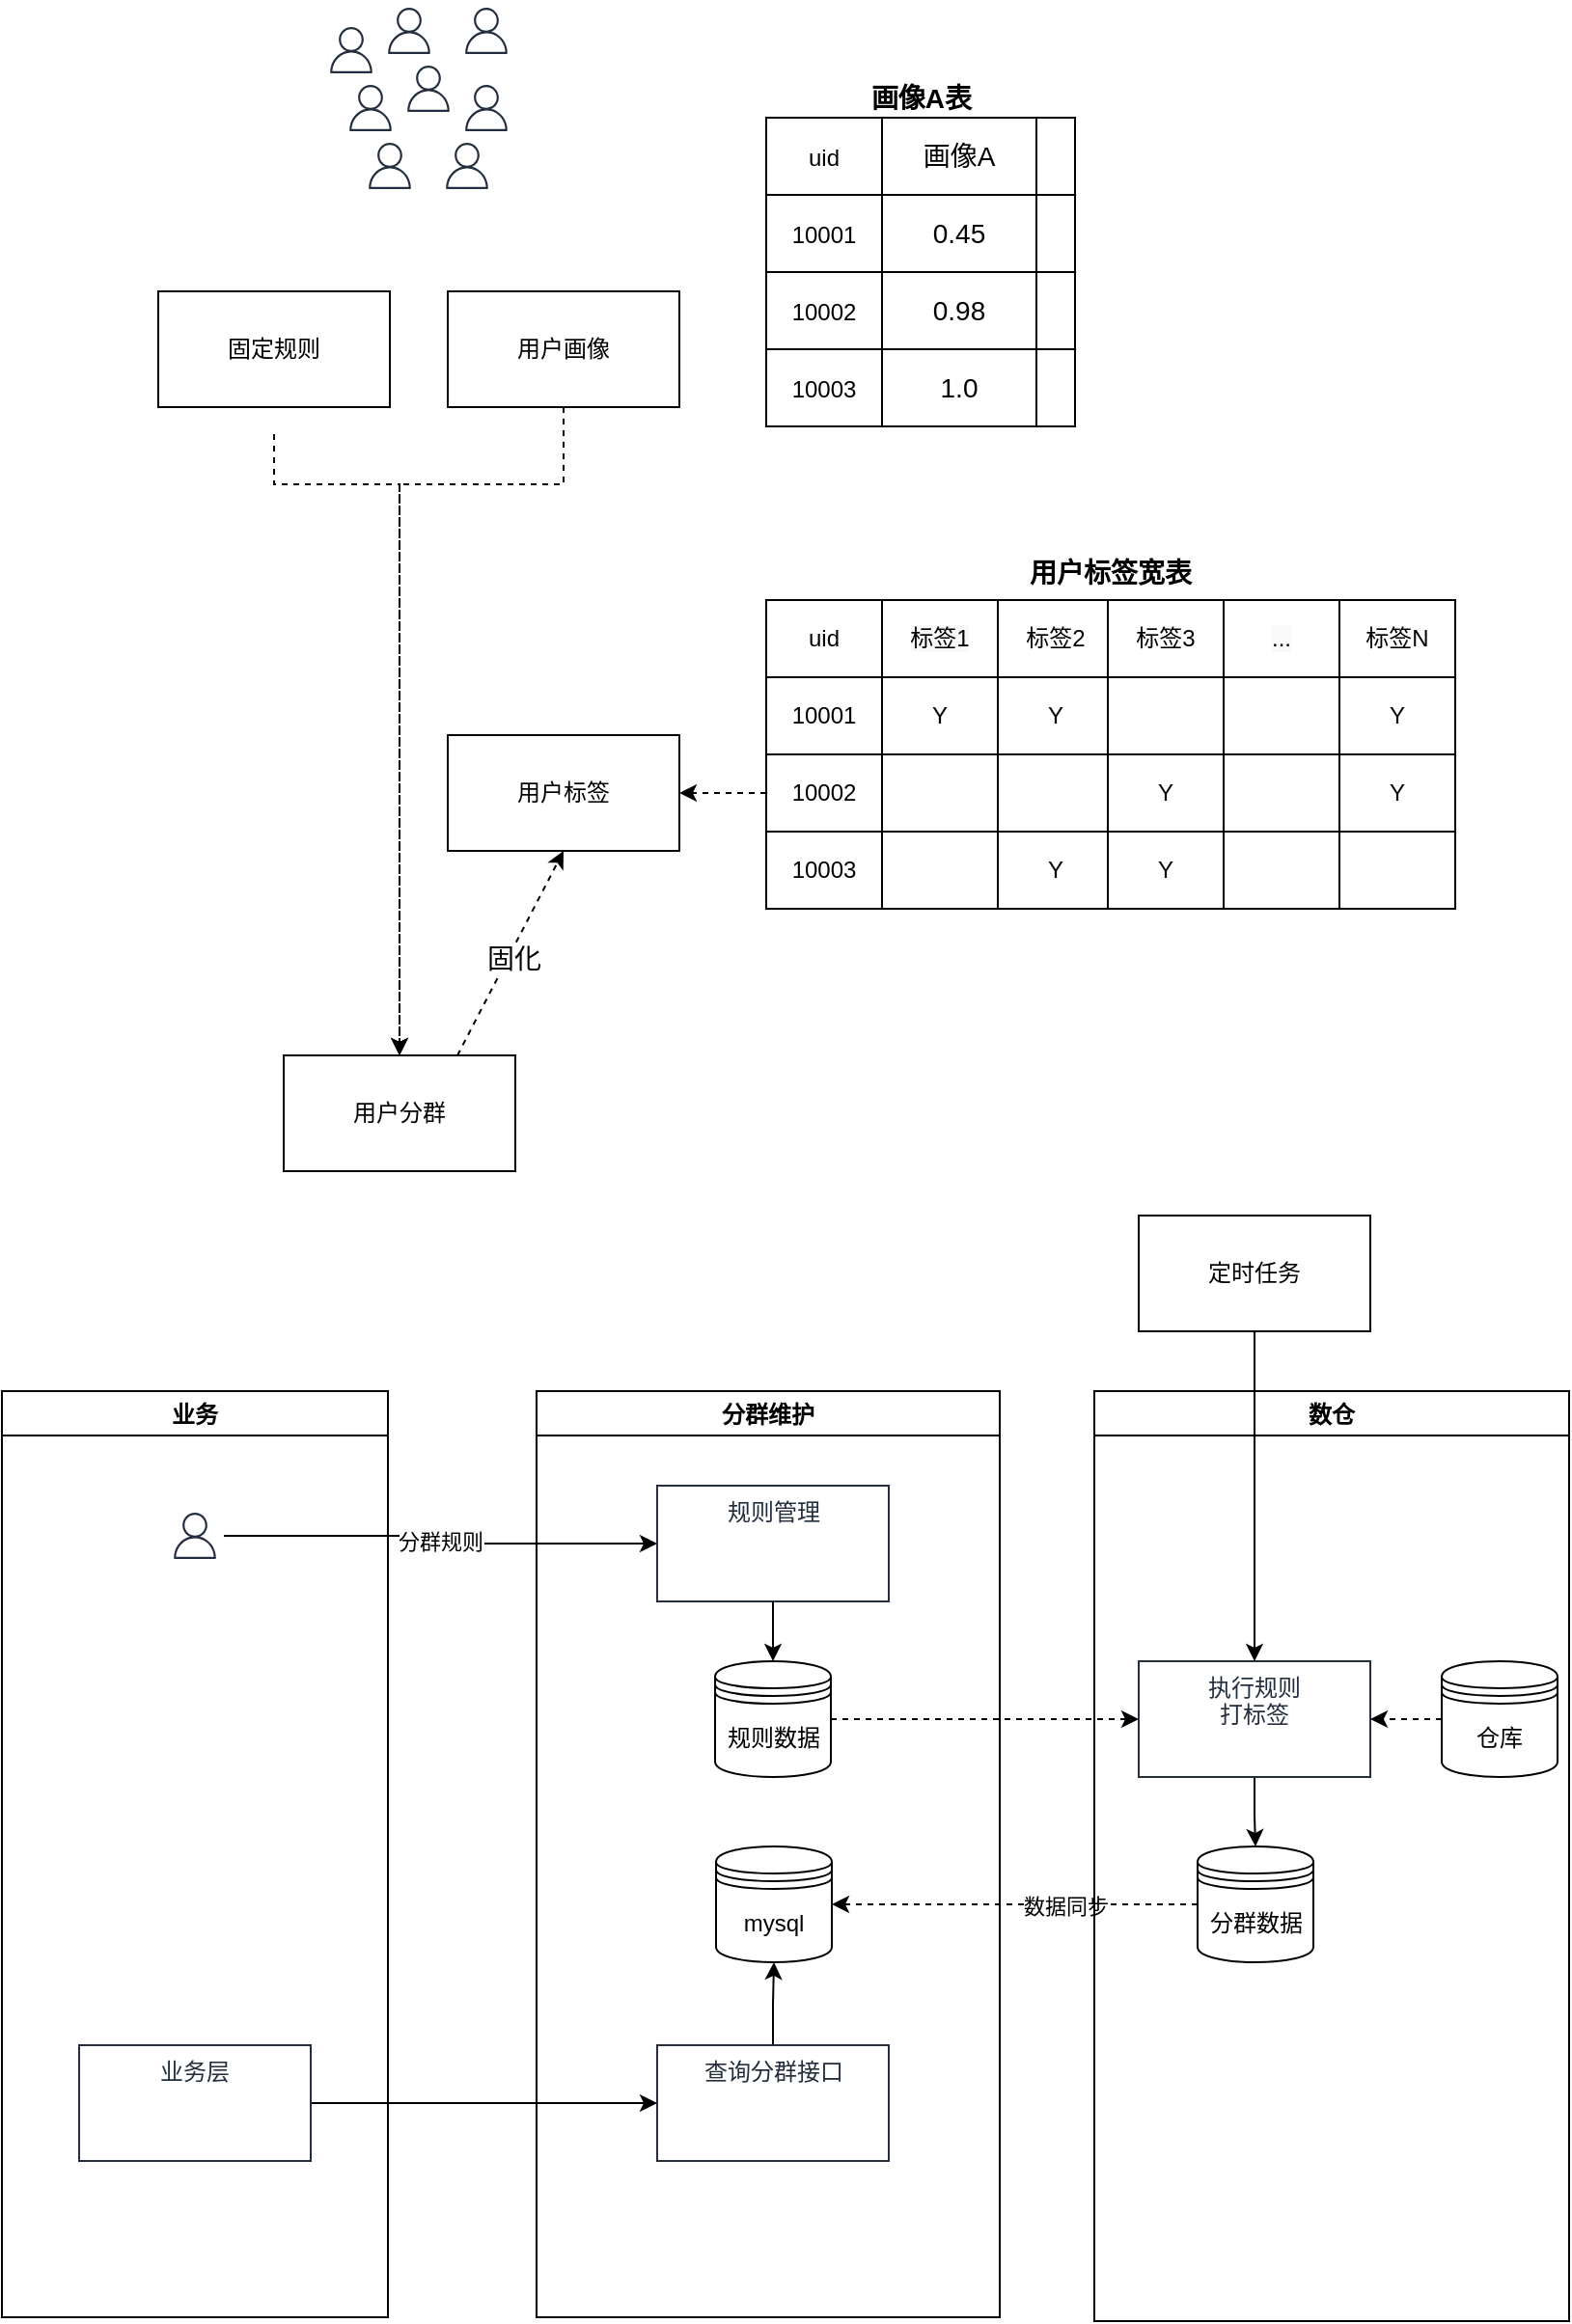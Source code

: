 <mxfile version="16.2.6" type="github">
  <diagram id="mDk3vGWMZ9cnpcIgbxEh" name="Page-1">
    <mxGraphModel dx="1186" dy="531" grid="0" gridSize="10" guides="1" tooltips="1" connect="1" arrows="1" fold="1" page="1" pageScale="1" pageWidth="827" pageHeight="1169" math="0" shadow="0">
      <root>
        <mxCell id="0" />
        <mxCell id="1" parent="0" />
        <mxCell id="isWSbf4JrnmpTFnG_lly-7" value="" style="group" parent="1" vertex="1" connectable="0">
          <mxGeometry x="170" y="130" width="100" height="100" as="geometry" />
        </mxCell>
        <mxCell id="isWSbf4JrnmpTFnG_lly-8" value="" style="sketch=0;outlineConnect=0;fontColor=#232F3E;gradientColor=none;strokeColor=#232F3E;fillColor=#ffffff;dashed=0;verticalLabelPosition=bottom;verticalAlign=top;align=center;html=1;fontSize=12;fontStyle=0;aspect=fixed;shape=mxgraph.aws4.resourceIcon;resIcon=mxgraph.aws4.user;strokeWidth=1;" parent="isWSbf4JrnmpTFnG_lly-7" vertex="1">
          <mxGeometry x="30" width="30" height="30" as="geometry" />
        </mxCell>
        <mxCell id="isWSbf4JrnmpTFnG_lly-9" value="" style="sketch=0;outlineConnect=0;fontColor=#232F3E;gradientColor=none;strokeColor=#232F3E;fillColor=#ffffff;dashed=0;verticalLabelPosition=bottom;verticalAlign=top;align=center;html=1;fontSize=12;fontStyle=0;aspect=fixed;shape=mxgraph.aws4.resourceIcon;resIcon=mxgraph.aws4.user;strokeWidth=1;" parent="isWSbf4JrnmpTFnG_lly-7" vertex="1">
          <mxGeometry y="10" width="30" height="30" as="geometry" />
        </mxCell>
        <mxCell id="isWSbf4JrnmpTFnG_lly-10" value="" style="sketch=0;outlineConnect=0;fontColor=#232F3E;gradientColor=none;strokeColor=#232F3E;fillColor=#ffffff;dashed=0;verticalLabelPosition=bottom;verticalAlign=top;align=center;html=1;fontSize=12;fontStyle=0;aspect=fixed;shape=mxgraph.aws4.resourceIcon;resIcon=mxgraph.aws4.user;strokeWidth=1;" parent="isWSbf4JrnmpTFnG_lly-7" vertex="1">
          <mxGeometry x="40" y="30" width="30" height="30" as="geometry" />
        </mxCell>
        <mxCell id="isWSbf4JrnmpTFnG_lly-11" value="" style="sketch=0;outlineConnect=0;fontColor=#232F3E;gradientColor=none;strokeColor=#232F3E;fillColor=#ffffff;dashed=0;verticalLabelPosition=bottom;verticalAlign=top;align=center;html=1;fontSize=12;fontStyle=0;aspect=fixed;shape=mxgraph.aws4.resourceIcon;resIcon=mxgraph.aws4.user;strokeWidth=1;" parent="isWSbf4JrnmpTFnG_lly-7" vertex="1">
          <mxGeometry x="10" y="40" width="30" height="30" as="geometry" />
        </mxCell>
        <mxCell id="isWSbf4JrnmpTFnG_lly-12" value="" style="sketch=0;outlineConnect=0;fontColor=#232F3E;gradientColor=none;strokeColor=#232F3E;fillColor=#ffffff;dashed=0;verticalLabelPosition=bottom;verticalAlign=top;align=center;html=1;fontSize=12;fontStyle=0;aspect=fixed;shape=mxgraph.aws4.resourceIcon;resIcon=mxgraph.aws4.user;strokeWidth=1;" parent="isWSbf4JrnmpTFnG_lly-7" vertex="1">
          <mxGeometry x="70" width="30" height="30" as="geometry" />
        </mxCell>
        <mxCell id="isWSbf4JrnmpTFnG_lly-13" value="" style="sketch=0;outlineConnect=0;fontColor=#232F3E;gradientColor=none;strokeColor=#232F3E;fillColor=#ffffff;dashed=0;verticalLabelPosition=bottom;verticalAlign=top;align=center;html=1;fontSize=12;fontStyle=0;aspect=fixed;shape=mxgraph.aws4.resourceIcon;resIcon=mxgraph.aws4.user;strokeWidth=1;" parent="isWSbf4JrnmpTFnG_lly-7" vertex="1">
          <mxGeometry x="70" y="40" width="30" height="30" as="geometry" />
        </mxCell>
        <mxCell id="isWSbf4JrnmpTFnG_lly-14" value="" style="sketch=0;outlineConnect=0;fontColor=#232F3E;gradientColor=none;strokeColor=#232F3E;fillColor=#ffffff;dashed=0;verticalLabelPosition=bottom;verticalAlign=top;align=center;html=1;fontSize=12;fontStyle=0;aspect=fixed;shape=mxgraph.aws4.resourceIcon;resIcon=mxgraph.aws4.user;strokeWidth=1;" parent="isWSbf4JrnmpTFnG_lly-7" vertex="1">
          <mxGeometry x="20" y="70" width="30" height="30" as="geometry" />
        </mxCell>
        <mxCell id="isWSbf4JrnmpTFnG_lly-15" value="" style="sketch=0;outlineConnect=0;fontColor=#232F3E;gradientColor=none;strokeColor=#232F3E;fillColor=#ffffff;dashed=0;verticalLabelPosition=bottom;verticalAlign=top;align=center;html=1;fontSize=12;fontStyle=0;aspect=fixed;shape=mxgraph.aws4.resourceIcon;resIcon=mxgraph.aws4.user;strokeWidth=1;" parent="isWSbf4JrnmpTFnG_lly-7" vertex="1">
          <mxGeometry x="60" y="70" width="30" height="30" as="geometry" />
        </mxCell>
        <mxCell id="isWSbf4JrnmpTFnG_lly-353" style="edgeStyle=orthogonalEdgeStyle;rounded=0;orthogonalLoop=1;jettySize=auto;html=1;entryX=0.5;entryY=0;entryDx=0;entryDy=0;dashed=1;fontSize=14;" parent="1" source="isWSbf4JrnmpTFnG_lly-16" target="isWSbf4JrnmpTFnG_lly-22" edge="1">
          <mxGeometry relative="1" as="geometry">
            <Array as="points">
              <mxPoint x="295" y="380" />
              <mxPoint x="210" y="380" />
            </Array>
          </mxGeometry>
        </mxCell>
        <mxCell id="isWSbf4JrnmpTFnG_lly-16" value="用户画像" style="rounded=0;whiteSpace=wrap;html=1;" parent="1" vertex="1">
          <mxGeometry x="235" y="280" width="120" height="60" as="geometry" />
        </mxCell>
        <mxCell id="isWSbf4JrnmpTFnG_lly-316" style="edgeStyle=orthogonalEdgeStyle;rounded=0;orthogonalLoop=1;jettySize=auto;html=1;entryX=0.5;entryY=0;entryDx=0;entryDy=0;dashed=1;fontSize=14;" parent="1" target="isWSbf4JrnmpTFnG_lly-22" edge="1">
          <mxGeometry relative="1" as="geometry">
            <mxPoint x="145" y="354" as="sourcePoint" />
            <Array as="points">
              <mxPoint x="145" y="380" />
              <mxPoint x="210" y="380" />
            </Array>
          </mxGeometry>
        </mxCell>
        <mxCell id="isWSbf4JrnmpTFnG_lly-17" value="固定规则" style="rounded=0;whiteSpace=wrap;html=1;" parent="1" vertex="1">
          <mxGeometry x="85" y="280" width="120" height="60" as="geometry" />
        </mxCell>
        <mxCell id="isWSbf4JrnmpTFnG_lly-18" value="用户标签" style="rounded=0;whiteSpace=wrap;html=1;" parent="1" vertex="1">
          <mxGeometry x="235" y="510" width="120" height="60" as="geometry" />
        </mxCell>
        <mxCell id="isWSbf4JrnmpTFnG_lly-354" style="rounded=0;orthogonalLoop=1;jettySize=auto;html=1;exitX=0.75;exitY=0;exitDx=0;exitDy=0;entryX=0.5;entryY=1;entryDx=0;entryDy=0;dashed=1;fontSize=14;" parent="1" source="isWSbf4JrnmpTFnG_lly-22" target="isWSbf4JrnmpTFnG_lly-18" edge="1">
          <mxGeometry relative="1" as="geometry" />
        </mxCell>
        <mxCell id="isWSbf4JrnmpTFnG_lly-355" value="固化" style="edgeLabel;html=1;align=center;verticalAlign=middle;resizable=0;points=[];fontSize=14;" parent="isWSbf4JrnmpTFnG_lly-354" vertex="1" connectable="0">
          <mxGeometry x="-0.041" y="-2" relative="1" as="geometry">
            <mxPoint as="offset" />
          </mxGeometry>
        </mxCell>
        <mxCell id="isWSbf4JrnmpTFnG_lly-22" value="用户分群" style="rounded=0;whiteSpace=wrap;html=1;" parent="1" vertex="1">
          <mxGeometry x="150" y="676" width="120" height="60" as="geometry" />
        </mxCell>
        <mxCell id="isWSbf4JrnmpTFnG_lly-276" value="" style="shape=table;html=1;whiteSpace=wrap;startSize=0;container=1;collapsible=0;childLayout=tableLayout;" parent="1" vertex="1">
          <mxGeometry x="400" y="440" width="180" height="160" as="geometry" />
        </mxCell>
        <mxCell id="isWSbf4JrnmpTFnG_lly-277" value="" style="shape=tableRow;horizontal=0;startSize=0;swimlaneHead=0;swimlaneBody=0;top=0;left=0;bottom=0;right=0;collapsible=0;dropTarget=0;fillColor=none;points=[[0,0.5],[1,0.5]];portConstraint=eastwest;" parent="isWSbf4JrnmpTFnG_lly-276" vertex="1">
          <mxGeometry width="180" height="40" as="geometry" />
        </mxCell>
        <mxCell id="isWSbf4JrnmpTFnG_lly-278" value="&lt;span&gt;uid&lt;/span&gt;" style="shape=partialRectangle;html=1;whiteSpace=wrap;connectable=0;fillColor=none;top=0;left=0;bottom=0;right=0;overflow=hidden;" parent="isWSbf4JrnmpTFnG_lly-277" vertex="1">
          <mxGeometry width="60" height="40" as="geometry">
            <mxRectangle width="60" height="40" as="alternateBounds" />
          </mxGeometry>
        </mxCell>
        <mxCell id="isWSbf4JrnmpTFnG_lly-279" value="&lt;span style=&quot;color: rgb(0 , 0 , 0) ; font-family: &amp;#34;helvetica&amp;#34; ; font-size: 12px ; font-style: normal ; font-weight: 400 ; letter-spacing: normal ; text-align: center ; text-indent: 0px ; text-transform: none ; word-spacing: 0px ; background-color: rgb(248 , 249 , 250) ; display: inline ; float: none&quot;&gt;标签1&lt;/span&gt;" style="shape=partialRectangle;html=1;whiteSpace=wrap;connectable=0;fillColor=none;top=0;left=0;bottom=0;right=0;overflow=hidden;" parent="isWSbf4JrnmpTFnG_lly-277" vertex="1">
          <mxGeometry x="60" width="60" height="40" as="geometry">
            <mxRectangle width="60" height="40" as="alternateBounds" />
          </mxGeometry>
        </mxCell>
        <mxCell id="isWSbf4JrnmpTFnG_lly-280" value="&lt;span&gt;标签2&lt;/span&gt;" style="shape=partialRectangle;html=1;whiteSpace=wrap;connectable=0;fillColor=none;top=0;left=0;bottom=0;right=0;overflow=hidden;" parent="isWSbf4JrnmpTFnG_lly-277" vertex="1">
          <mxGeometry x="120" width="60" height="40" as="geometry">
            <mxRectangle width="60" height="40" as="alternateBounds" />
          </mxGeometry>
        </mxCell>
        <mxCell id="isWSbf4JrnmpTFnG_lly-281" value="" style="shape=tableRow;horizontal=0;startSize=0;swimlaneHead=0;swimlaneBody=0;top=0;left=0;bottom=0;right=0;collapsible=0;dropTarget=0;fillColor=none;points=[[0,0.5],[1,0.5]];portConstraint=eastwest;" parent="isWSbf4JrnmpTFnG_lly-276" vertex="1">
          <mxGeometry y="40" width="180" height="40" as="geometry" />
        </mxCell>
        <mxCell id="isWSbf4JrnmpTFnG_lly-282" value="&lt;span&gt;10001&lt;/span&gt;" style="shape=partialRectangle;html=1;whiteSpace=wrap;connectable=0;fillColor=none;top=0;left=0;bottom=0;right=0;overflow=hidden;" parent="isWSbf4JrnmpTFnG_lly-281" vertex="1">
          <mxGeometry width="60" height="40" as="geometry">
            <mxRectangle width="60" height="40" as="alternateBounds" />
          </mxGeometry>
        </mxCell>
        <mxCell id="isWSbf4JrnmpTFnG_lly-283" value="Y" style="shape=partialRectangle;html=1;whiteSpace=wrap;connectable=0;fillColor=none;top=0;left=0;bottom=0;right=0;overflow=hidden;" parent="isWSbf4JrnmpTFnG_lly-281" vertex="1">
          <mxGeometry x="60" width="60" height="40" as="geometry">
            <mxRectangle width="60" height="40" as="alternateBounds" />
          </mxGeometry>
        </mxCell>
        <mxCell id="isWSbf4JrnmpTFnG_lly-284" value="Y" style="shape=partialRectangle;html=1;whiteSpace=wrap;connectable=0;fillColor=none;top=0;left=0;bottom=0;right=0;overflow=hidden;" parent="isWSbf4JrnmpTFnG_lly-281" vertex="1">
          <mxGeometry x="120" width="60" height="40" as="geometry">
            <mxRectangle width="60" height="40" as="alternateBounds" />
          </mxGeometry>
        </mxCell>
        <mxCell id="isWSbf4JrnmpTFnG_lly-306" value="" style="shape=tableRow;horizontal=0;startSize=0;swimlaneHead=0;swimlaneBody=0;top=0;left=0;bottom=0;right=0;collapsible=0;dropTarget=0;fillColor=none;points=[[0,0.5],[1,0.5]];portConstraint=eastwest;" parent="isWSbf4JrnmpTFnG_lly-276" vertex="1">
          <mxGeometry y="80" width="180" height="40" as="geometry" />
        </mxCell>
        <mxCell id="isWSbf4JrnmpTFnG_lly-307" value="&lt;span&gt;10002&lt;/span&gt;" style="shape=partialRectangle;html=1;whiteSpace=wrap;connectable=0;fillColor=none;top=0;left=0;bottom=0;right=0;overflow=hidden;" parent="isWSbf4JrnmpTFnG_lly-306" vertex="1">
          <mxGeometry width="60" height="40" as="geometry">
            <mxRectangle width="60" height="40" as="alternateBounds" />
          </mxGeometry>
        </mxCell>
        <mxCell id="isWSbf4JrnmpTFnG_lly-308" value="" style="shape=partialRectangle;html=1;whiteSpace=wrap;connectable=0;fillColor=none;top=0;left=0;bottom=0;right=0;overflow=hidden;" parent="isWSbf4JrnmpTFnG_lly-306" vertex="1">
          <mxGeometry x="60" width="60" height="40" as="geometry">
            <mxRectangle width="60" height="40" as="alternateBounds" />
          </mxGeometry>
        </mxCell>
        <mxCell id="isWSbf4JrnmpTFnG_lly-309" value="" style="shape=partialRectangle;html=1;whiteSpace=wrap;connectable=0;fillColor=none;top=0;left=0;bottom=0;right=0;overflow=hidden;pointerEvents=1;" parent="isWSbf4JrnmpTFnG_lly-306" vertex="1">
          <mxGeometry x="120" width="60" height="40" as="geometry">
            <mxRectangle width="60" height="40" as="alternateBounds" />
          </mxGeometry>
        </mxCell>
        <mxCell id="isWSbf4JrnmpTFnG_lly-285" value="" style="shape=tableRow;horizontal=0;startSize=0;swimlaneHead=0;swimlaneBody=0;top=0;left=0;bottom=0;right=0;collapsible=0;dropTarget=0;fillColor=none;points=[[0,0.5],[1,0.5]];portConstraint=eastwest;" parent="isWSbf4JrnmpTFnG_lly-276" vertex="1">
          <mxGeometry y="120" width="180" height="40" as="geometry" />
        </mxCell>
        <mxCell id="isWSbf4JrnmpTFnG_lly-286" value="&lt;span&gt;10003&lt;/span&gt;" style="shape=partialRectangle;html=1;whiteSpace=wrap;connectable=0;fillColor=none;top=0;left=0;bottom=0;right=0;overflow=hidden;" parent="isWSbf4JrnmpTFnG_lly-285" vertex="1">
          <mxGeometry width="60" height="40" as="geometry">
            <mxRectangle width="60" height="40" as="alternateBounds" />
          </mxGeometry>
        </mxCell>
        <mxCell id="isWSbf4JrnmpTFnG_lly-287" value="" style="shape=partialRectangle;html=1;whiteSpace=wrap;connectable=0;fillColor=none;top=0;left=0;bottom=0;right=0;overflow=hidden;" parent="isWSbf4JrnmpTFnG_lly-285" vertex="1">
          <mxGeometry x="60" width="60" height="40" as="geometry">
            <mxRectangle width="60" height="40" as="alternateBounds" />
          </mxGeometry>
        </mxCell>
        <mxCell id="isWSbf4JrnmpTFnG_lly-288" value="Y" style="shape=partialRectangle;html=1;whiteSpace=wrap;connectable=0;fillColor=none;top=0;left=0;bottom=0;right=0;overflow=hidden;pointerEvents=1;" parent="isWSbf4JrnmpTFnG_lly-285" vertex="1">
          <mxGeometry x="120" width="60" height="40" as="geometry">
            <mxRectangle width="60" height="40" as="alternateBounds" />
          </mxGeometry>
        </mxCell>
        <mxCell id="isWSbf4JrnmpTFnG_lly-289" value="" style="shape=table;html=1;whiteSpace=wrap;startSize=0;container=1;collapsible=0;childLayout=tableLayout;" parent="1" vertex="1">
          <mxGeometry x="577" y="440" width="180" height="160" as="geometry" />
        </mxCell>
        <mxCell id="isWSbf4JrnmpTFnG_lly-290" value="" style="shape=tableRow;horizontal=0;startSize=0;swimlaneHead=0;swimlaneBody=0;top=0;left=0;bottom=0;right=0;collapsible=0;dropTarget=0;fillColor=none;points=[[0,0.5],[1,0.5]];portConstraint=eastwest;" parent="isWSbf4JrnmpTFnG_lly-289" vertex="1">
          <mxGeometry width="180" height="40" as="geometry" />
        </mxCell>
        <mxCell id="isWSbf4JrnmpTFnG_lly-291" value="标签3" style="shape=partialRectangle;html=1;whiteSpace=wrap;connectable=0;fillColor=none;top=0;left=0;bottom=0;right=0;overflow=hidden;" parent="isWSbf4JrnmpTFnG_lly-290" vertex="1">
          <mxGeometry width="60" height="40" as="geometry">
            <mxRectangle width="60" height="40" as="alternateBounds" />
          </mxGeometry>
        </mxCell>
        <mxCell id="isWSbf4JrnmpTFnG_lly-292" value="&lt;span style=&quot;color: rgb(0 , 0 , 0) ; font-family: &amp;#34;helvetica&amp;#34; ; font-size: 12px ; font-style: normal ; font-weight: 400 ; letter-spacing: normal ; text-align: center ; text-indent: 0px ; text-transform: none ; word-spacing: 0px ; background-color: rgb(248 , 249 , 250) ; display: inline ; float: none&quot;&gt;...&lt;/span&gt;" style="shape=partialRectangle;html=1;whiteSpace=wrap;connectable=0;fillColor=none;top=0;left=0;bottom=0;right=0;overflow=hidden;" parent="isWSbf4JrnmpTFnG_lly-290" vertex="1">
          <mxGeometry x="60" width="60" height="40" as="geometry">
            <mxRectangle width="60" height="40" as="alternateBounds" />
          </mxGeometry>
        </mxCell>
        <mxCell id="isWSbf4JrnmpTFnG_lly-293" value="&lt;span&gt;标签N&lt;/span&gt;" style="shape=partialRectangle;html=1;whiteSpace=wrap;connectable=0;fillColor=none;top=0;left=0;bottom=0;right=0;overflow=hidden;" parent="isWSbf4JrnmpTFnG_lly-290" vertex="1">
          <mxGeometry x="120" width="60" height="40" as="geometry">
            <mxRectangle width="60" height="40" as="alternateBounds" />
          </mxGeometry>
        </mxCell>
        <mxCell id="isWSbf4JrnmpTFnG_lly-294" value="" style="shape=tableRow;horizontal=0;startSize=0;swimlaneHead=0;swimlaneBody=0;top=0;left=0;bottom=0;right=0;collapsible=0;dropTarget=0;fillColor=none;points=[[0,0.5],[1,0.5]];portConstraint=eastwest;" parent="isWSbf4JrnmpTFnG_lly-289" vertex="1">
          <mxGeometry y="40" width="180" height="40" as="geometry" />
        </mxCell>
        <mxCell id="isWSbf4JrnmpTFnG_lly-295" value="" style="shape=partialRectangle;html=1;whiteSpace=wrap;connectable=0;fillColor=none;top=0;left=0;bottom=0;right=0;overflow=hidden;" parent="isWSbf4JrnmpTFnG_lly-294" vertex="1">
          <mxGeometry width="60" height="40" as="geometry">
            <mxRectangle width="60" height="40" as="alternateBounds" />
          </mxGeometry>
        </mxCell>
        <mxCell id="isWSbf4JrnmpTFnG_lly-296" value="" style="shape=partialRectangle;html=1;whiteSpace=wrap;connectable=0;fillColor=none;top=0;left=0;bottom=0;right=0;overflow=hidden;" parent="isWSbf4JrnmpTFnG_lly-294" vertex="1">
          <mxGeometry x="60" width="60" height="40" as="geometry">
            <mxRectangle width="60" height="40" as="alternateBounds" />
          </mxGeometry>
        </mxCell>
        <mxCell id="isWSbf4JrnmpTFnG_lly-297" value="Y" style="shape=partialRectangle;html=1;whiteSpace=wrap;connectable=0;fillColor=none;top=0;left=0;bottom=0;right=0;overflow=hidden;" parent="isWSbf4JrnmpTFnG_lly-294" vertex="1">
          <mxGeometry x="120" width="60" height="40" as="geometry">
            <mxRectangle width="60" height="40" as="alternateBounds" />
          </mxGeometry>
        </mxCell>
        <mxCell id="isWSbf4JrnmpTFnG_lly-302" value="" style="shape=tableRow;horizontal=0;startSize=0;swimlaneHead=0;swimlaneBody=0;top=0;left=0;bottom=0;right=0;collapsible=0;dropTarget=0;fillColor=none;points=[[0,0.5],[1,0.5]];portConstraint=eastwest;" parent="isWSbf4JrnmpTFnG_lly-289" vertex="1">
          <mxGeometry y="80" width="180" height="40" as="geometry" />
        </mxCell>
        <mxCell id="isWSbf4JrnmpTFnG_lly-303" value="Y" style="shape=partialRectangle;html=1;whiteSpace=wrap;connectable=0;fillColor=none;top=0;left=0;bottom=0;right=0;overflow=hidden;" parent="isWSbf4JrnmpTFnG_lly-302" vertex="1">
          <mxGeometry width="60" height="40" as="geometry">
            <mxRectangle width="60" height="40" as="alternateBounds" />
          </mxGeometry>
        </mxCell>
        <mxCell id="isWSbf4JrnmpTFnG_lly-304" value="" style="shape=partialRectangle;html=1;whiteSpace=wrap;connectable=0;fillColor=none;top=0;left=0;bottom=0;right=0;overflow=hidden;" parent="isWSbf4JrnmpTFnG_lly-302" vertex="1">
          <mxGeometry x="60" width="60" height="40" as="geometry">
            <mxRectangle width="60" height="40" as="alternateBounds" />
          </mxGeometry>
        </mxCell>
        <mxCell id="isWSbf4JrnmpTFnG_lly-305" value="Y" style="shape=partialRectangle;html=1;whiteSpace=wrap;connectable=0;fillColor=none;top=0;left=0;bottom=0;right=0;overflow=hidden;" parent="isWSbf4JrnmpTFnG_lly-302" vertex="1">
          <mxGeometry x="120" width="60" height="40" as="geometry">
            <mxRectangle width="60" height="40" as="alternateBounds" />
          </mxGeometry>
        </mxCell>
        <mxCell id="isWSbf4JrnmpTFnG_lly-298" value="" style="shape=tableRow;horizontal=0;startSize=0;swimlaneHead=0;swimlaneBody=0;top=0;left=0;bottom=0;right=0;collapsible=0;dropTarget=0;fillColor=none;points=[[0,0.5],[1,0.5]];portConstraint=eastwest;" parent="isWSbf4JrnmpTFnG_lly-289" vertex="1">
          <mxGeometry y="120" width="180" height="40" as="geometry" />
        </mxCell>
        <mxCell id="isWSbf4JrnmpTFnG_lly-299" value="Y" style="shape=partialRectangle;html=1;whiteSpace=wrap;connectable=0;fillColor=none;top=0;left=0;bottom=0;right=0;overflow=hidden;" parent="isWSbf4JrnmpTFnG_lly-298" vertex="1">
          <mxGeometry width="60" height="40" as="geometry">
            <mxRectangle width="60" height="40" as="alternateBounds" />
          </mxGeometry>
        </mxCell>
        <mxCell id="isWSbf4JrnmpTFnG_lly-300" value="" style="shape=partialRectangle;html=1;whiteSpace=wrap;connectable=0;fillColor=none;top=0;left=0;bottom=0;right=0;overflow=hidden;" parent="isWSbf4JrnmpTFnG_lly-298" vertex="1">
          <mxGeometry x="60" width="60" height="40" as="geometry">
            <mxRectangle width="60" height="40" as="alternateBounds" />
          </mxGeometry>
        </mxCell>
        <mxCell id="isWSbf4JrnmpTFnG_lly-301" value="" style="shape=partialRectangle;html=1;whiteSpace=wrap;connectable=0;fillColor=none;top=0;left=0;bottom=0;right=0;overflow=hidden;pointerEvents=1;" parent="isWSbf4JrnmpTFnG_lly-298" vertex="1">
          <mxGeometry x="120" width="60" height="40" as="geometry">
            <mxRectangle width="60" height="40" as="alternateBounds" />
          </mxGeometry>
        </mxCell>
        <mxCell id="isWSbf4JrnmpTFnG_lly-311" value="&lt;b&gt;&lt;font style=&quot;font-size: 14px&quot;&gt;用户标签宽表&lt;/font&gt;&lt;/b&gt;" style="text;html=1;align=center;verticalAlign=middle;resizable=0;points=[];autosize=1;strokeColor=none;fillColor=none;" parent="1" vertex="1">
          <mxGeometry x="528" y="416" width="100" height="20" as="geometry" />
        </mxCell>
        <mxCell id="isWSbf4JrnmpTFnG_lly-314" style="edgeStyle=orthogonalEdgeStyle;rounded=0;orthogonalLoop=1;jettySize=auto;html=1;entryX=1;entryY=0.5;entryDx=0;entryDy=0;dashed=1;fontSize=14;" parent="1" source="isWSbf4JrnmpTFnG_lly-306" target="isWSbf4JrnmpTFnG_lly-18" edge="1">
          <mxGeometry relative="1" as="geometry" />
        </mxCell>
        <mxCell id="isWSbf4JrnmpTFnG_lly-317" value="" style="shape=table;html=1;whiteSpace=wrap;startSize=0;container=1;collapsible=0;childLayout=tableLayout;fontSize=14;" parent="1" vertex="1">
          <mxGeometry x="400" y="190" width="160" height="160" as="geometry" />
        </mxCell>
        <mxCell id="isWSbf4JrnmpTFnG_lly-318" value="" style="shape=tableRow;horizontal=0;startSize=0;swimlaneHead=0;swimlaneBody=0;top=0;left=0;bottom=0;right=0;collapsible=0;dropTarget=0;fillColor=none;points=[[0,0.5],[1,0.5]];portConstraint=eastwest;fontSize=14;" parent="isWSbf4JrnmpTFnG_lly-317" vertex="1">
          <mxGeometry width="160" height="40" as="geometry" />
        </mxCell>
        <mxCell id="isWSbf4JrnmpTFnG_lly-319" value="&lt;span style=&quot;font-size: 12px&quot;&gt;uid&lt;/span&gt;" style="shape=partialRectangle;html=1;whiteSpace=wrap;connectable=0;fillColor=none;top=0;left=0;bottom=0;right=0;overflow=hidden;fontSize=14;" parent="isWSbf4JrnmpTFnG_lly-318" vertex="1">
          <mxGeometry width="60" height="40" as="geometry">
            <mxRectangle width="60" height="40" as="alternateBounds" />
          </mxGeometry>
        </mxCell>
        <mxCell id="isWSbf4JrnmpTFnG_lly-320" value="画像A" style="shape=partialRectangle;html=1;whiteSpace=wrap;connectable=0;fillColor=none;top=0;left=0;bottom=0;right=0;overflow=hidden;fontSize=14;" parent="isWSbf4JrnmpTFnG_lly-318" vertex="1">
          <mxGeometry x="60" width="80" height="40" as="geometry">
            <mxRectangle width="80" height="40" as="alternateBounds" />
          </mxGeometry>
        </mxCell>
        <mxCell id="isWSbf4JrnmpTFnG_lly-321" value="" style="shape=partialRectangle;html=1;whiteSpace=wrap;connectable=0;fillColor=none;top=0;left=0;bottom=0;right=0;overflow=hidden;fontSize=14;" parent="isWSbf4JrnmpTFnG_lly-318" vertex="1">
          <mxGeometry x="140" width="20" height="40" as="geometry">
            <mxRectangle width="20" height="40" as="alternateBounds" />
          </mxGeometry>
        </mxCell>
        <mxCell id="isWSbf4JrnmpTFnG_lly-322" value="" style="shape=tableRow;horizontal=0;startSize=0;swimlaneHead=0;swimlaneBody=0;top=0;left=0;bottom=0;right=0;collapsible=0;dropTarget=0;fillColor=none;points=[[0,0.5],[1,0.5]];portConstraint=eastwest;fontSize=14;" parent="isWSbf4JrnmpTFnG_lly-317" vertex="1">
          <mxGeometry y="40" width="160" height="40" as="geometry" />
        </mxCell>
        <mxCell id="isWSbf4JrnmpTFnG_lly-323" value="&lt;span style=&quot;font-size: 12px&quot;&gt;10001&lt;/span&gt;" style="shape=partialRectangle;html=1;whiteSpace=wrap;connectable=0;fillColor=none;top=0;left=0;bottom=0;right=0;overflow=hidden;fontSize=14;" parent="isWSbf4JrnmpTFnG_lly-322" vertex="1">
          <mxGeometry width="60" height="40" as="geometry">
            <mxRectangle width="60" height="40" as="alternateBounds" />
          </mxGeometry>
        </mxCell>
        <mxCell id="isWSbf4JrnmpTFnG_lly-324" value="0.45" style="shape=partialRectangle;html=1;whiteSpace=wrap;connectable=0;fillColor=none;top=0;left=0;bottom=0;right=0;overflow=hidden;fontSize=14;" parent="isWSbf4JrnmpTFnG_lly-322" vertex="1">
          <mxGeometry x="60" width="80" height="40" as="geometry">
            <mxRectangle width="80" height="40" as="alternateBounds" />
          </mxGeometry>
        </mxCell>
        <mxCell id="isWSbf4JrnmpTFnG_lly-325" value="" style="shape=partialRectangle;html=1;whiteSpace=wrap;connectable=0;fillColor=none;top=0;left=0;bottom=0;right=0;overflow=hidden;fontSize=14;" parent="isWSbf4JrnmpTFnG_lly-322" vertex="1">
          <mxGeometry x="140" width="20" height="40" as="geometry">
            <mxRectangle width="20" height="40" as="alternateBounds" />
          </mxGeometry>
        </mxCell>
        <mxCell id="isWSbf4JrnmpTFnG_lly-331" value="" style="shape=tableRow;horizontal=0;startSize=0;swimlaneHead=0;swimlaneBody=0;top=0;left=0;bottom=0;right=0;collapsible=0;dropTarget=0;fillColor=none;points=[[0,0.5],[1,0.5]];portConstraint=eastwest;fontSize=14;" parent="isWSbf4JrnmpTFnG_lly-317" vertex="1">
          <mxGeometry y="80" width="160" height="40" as="geometry" />
        </mxCell>
        <mxCell id="isWSbf4JrnmpTFnG_lly-332" value="&lt;span style=&quot;font-size: 12px&quot;&gt;10002&lt;/span&gt;" style="shape=partialRectangle;html=1;whiteSpace=wrap;connectable=0;fillColor=none;top=0;left=0;bottom=0;right=0;overflow=hidden;fontSize=14;" parent="isWSbf4JrnmpTFnG_lly-331" vertex="1">
          <mxGeometry width="60" height="40" as="geometry">
            <mxRectangle width="60" height="40" as="alternateBounds" />
          </mxGeometry>
        </mxCell>
        <mxCell id="isWSbf4JrnmpTFnG_lly-333" value="0.98" style="shape=partialRectangle;html=1;whiteSpace=wrap;connectable=0;fillColor=none;top=0;left=0;bottom=0;right=0;overflow=hidden;fontSize=14;" parent="isWSbf4JrnmpTFnG_lly-331" vertex="1">
          <mxGeometry x="60" width="80" height="40" as="geometry">
            <mxRectangle width="80" height="40" as="alternateBounds" />
          </mxGeometry>
        </mxCell>
        <mxCell id="isWSbf4JrnmpTFnG_lly-334" value="" style="shape=partialRectangle;html=1;whiteSpace=wrap;connectable=0;fillColor=none;top=0;left=0;bottom=0;right=0;overflow=hidden;fontSize=14;" parent="isWSbf4JrnmpTFnG_lly-331" vertex="1">
          <mxGeometry x="140" width="20" height="40" as="geometry">
            <mxRectangle width="20" height="40" as="alternateBounds" />
          </mxGeometry>
        </mxCell>
        <mxCell id="isWSbf4JrnmpTFnG_lly-326" value="" style="shape=tableRow;horizontal=0;startSize=0;swimlaneHead=0;swimlaneBody=0;top=0;left=0;bottom=0;right=0;collapsible=0;dropTarget=0;fillColor=none;points=[[0,0.5],[1,0.5]];portConstraint=eastwest;fontSize=14;" parent="isWSbf4JrnmpTFnG_lly-317" vertex="1">
          <mxGeometry y="120" width="160" height="40" as="geometry" />
        </mxCell>
        <mxCell id="isWSbf4JrnmpTFnG_lly-327" value="&lt;span style=&quot;font-size: 12px&quot;&gt;10003&lt;/span&gt;" style="shape=partialRectangle;html=1;whiteSpace=wrap;connectable=0;fillColor=none;top=0;left=0;bottom=0;right=0;overflow=hidden;fontSize=14;" parent="isWSbf4JrnmpTFnG_lly-326" vertex="1">
          <mxGeometry width="60" height="40" as="geometry">
            <mxRectangle width="60" height="40" as="alternateBounds" />
          </mxGeometry>
        </mxCell>
        <mxCell id="isWSbf4JrnmpTFnG_lly-328" value="1.0" style="shape=partialRectangle;html=1;whiteSpace=wrap;connectable=0;fillColor=none;top=0;left=0;bottom=0;right=0;overflow=hidden;fontSize=14;" parent="isWSbf4JrnmpTFnG_lly-326" vertex="1">
          <mxGeometry x="60" width="80" height="40" as="geometry">
            <mxRectangle width="80" height="40" as="alternateBounds" />
          </mxGeometry>
        </mxCell>
        <mxCell id="isWSbf4JrnmpTFnG_lly-329" value="" style="shape=partialRectangle;html=1;whiteSpace=wrap;connectable=0;fillColor=none;top=0;left=0;bottom=0;right=0;overflow=hidden;pointerEvents=1;fontSize=14;" parent="isWSbf4JrnmpTFnG_lly-326" vertex="1">
          <mxGeometry x="140" width="20" height="40" as="geometry">
            <mxRectangle width="20" height="40" as="alternateBounds" />
          </mxGeometry>
        </mxCell>
        <mxCell id="isWSbf4JrnmpTFnG_lly-330" value="&lt;span style=&quot;font-size: 14px&quot;&gt;&lt;b&gt;画像A表&lt;/b&gt;&lt;/span&gt;" style="text;html=1;align=center;verticalAlign=middle;resizable=0;points=[];autosize=1;strokeColor=none;fillColor=none;" parent="1" vertex="1">
          <mxGeometry x="445" y="170" width="70" height="20" as="geometry" />
        </mxCell>
        <mxCell id="AMEuL7_l6LxyAN5BdziM-12" value="" style="edgeStyle=orthogonalEdgeStyle;rounded=0;orthogonalLoop=1;jettySize=auto;html=1;" edge="1" parent="1" source="AMEuL7_l6LxyAN5BdziM-3" target="AMEuL7_l6LxyAN5BdziM-11">
          <mxGeometry relative="1" as="geometry" />
        </mxCell>
        <mxCell id="AMEuL7_l6LxyAN5BdziM-13" value="分群规则" style="edgeLabel;html=1;align=center;verticalAlign=middle;resizable=0;points=[];" vertex="1" connectable="0" parent="AMEuL7_l6LxyAN5BdziM-12">
          <mxGeometry y="-1" relative="1" as="geometry">
            <mxPoint as="offset" />
          </mxGeometry>
        </mxCell>
        <mxCell id="AMEuL7_l6LxyAN5BdziM-20" style="edgeStyle=orthogonalEdgeStyle;rounded=0;orthogonalLoop=1;jettySize=auto;html=1;entryX=0;entryY=0.5;entryDx=0;entryDy=0;dashed=1;" edge="1" parent="1" source="AMEuL7_l6LxyAN5BdziM-16" target="AMEuL7_l6LxyAN5BdziM-18">
          <mxGeometry relative="1" as="geometry" />
        </mxCell>
        <mxCell id="AMEuL7_l6LxyAN5BdziM-29" style="edgeStyle=orthogonalEdgeStyle;rounded=0;orthogonalLoop=1;jettySize=auto;html=1;entryX=1;entryY=0.5;entryDx=0;entryDy=0;dashed=1;" edge="1" parent="1" source="AMEuL7_l6LxyAN5BdziM-25" target="AMEuL7_l6LxyAN5BdziM-28">
          <mxGeometry relative="1" as="geometry" />
        </mxCell>
        <mxCell id="AMEuL7_l6LxyAN5BdziM-35" value="数据同步" style="edgeLabel;html=1;align=center;verticalAlign=middle;resizable=0;points=[];" vertex="1" connectable="0" parent="AMEuL7_l6LxyAN5BdziM-29">
          <mxGeometry x="-0.272" y="1" relative="1" as="geometry">
            <mxPoint as="offset" />
          </mxGeometry>
        </mxCell>
        <mxCell id="AMEuL7_l6LxyAN5BdziM-27" value="分群维护" style="swimlane;" vertex="1" parent="1">
          <mxGeometry x="281" y="850" width="240" height="480" as="geometry" />
        </mxCell>
        <mxCell id="AMEuL7_l6LxyAN5BdziM-11" value="规则管理" style="whiteSpace=wrap;html=1;verticalAlign=top;fillColor=#ffffff;strokeColor=#232F3E;fontColor=#232F3E;sketch=0;gradientColor=none;dashed=0;fontStyle=0;strokeWidth=1;" vertex="1" parent="AMEuL7_l6LxyAN5BdziM-27">
          <mxGeometry x="62.5" y="49" width="120" height="60" as="geometry" />
        </mxCell>
        <mxCell id="AMEuL7_l6LxyAN5BdziM-16" value="规则数据" style="shape=datastore;whiteSpace=wrap;html=1;" vertex="1" parent="AMEuL7_l6LxyAN5BdziM-27">
          <mxGeometry x="92.5" y="140" width="60" height="60" as="geometry" />
        </mxCell>
        <mxCell id="AMEuL7_l6LxyAN5BdziM-15" value="" style="edgeStyle=orthogonalEdgeStyle;rounded=0;orthogonalLoop=1;jettySize=auto;html=1;entryX=0.5;entryY=0;entryDx=0;entryDy=0;" edge="1" parent="AMEuL7_l6LxyAN5BdziM-27" source="AMEuL7_l6LxyAN5BdziM-11" target="AMEuL7_l6LxyAN5BdziM-16">
          <mxGeometry relative="1" as="geometry">
            <mxPoint x="122.5" y="154" as="targetPoint" />
          </mxGeometry>
        </mxCell>
        <mxCell id="AMEuL7_l6LxyAN5BdziM-28" value="mysql" style="shape=datastore;whiteSpace=wrap;html=1;" vertex="1" parent="AMEuL7_l6LxyAN5BdziM-27">
          <mxGeometry x="93" y="236" width="60" height="60" as="geometry" />
        </mxCell>
        <mxCell id="AMEuL7_l6LxyAN5BdziM-39" style="edgeStyle=orthogonalEdgeStyle;rounded=0;orthogonalLoop=1;jettySize=auto;html=1;entryX=0.5;entryY=1;entryDx=0;entryDy=0;" edge="1" parent="AMEuL7_l6LxyAN5BdziM-27" source="AMEuL7_l6LxyAN5BdziM-30" target="AMEuL7_l6LxyAN5BdziM-28">
          <mxGeometry relative="1" as="geometry" />
        </mxCell>
        <mxCell id="AMEuL7_l6LxyAN5BdziM-30" value="查询分群接口" style="whiteSpace=wrap;html=1;verticalAlign=top;fillColor=#ffffff;strokeColor=#232F3E;fontColor=#232F3E;sketch=0;gradientColor=none;dashed=0;fontStyle=0;strokeWidth=1;" vertex="1" parent="AMEuL7_l6LxyAN5BdziM-27">
          <mxGeometry x="62.5" y="339" width="120" height="60" as="geometry" />
        </mxCell>
        <mxCell id="AMEuL7_l6LxyAN5BdziM-32" style="edgeStyle=orthogonalEdgeStyle;rounded=0;orthogonalLoop=1;jettySize=auto;html=1;entryX=0;entryY=0.5;entryDx=0;entryDy=0;" edge="1" parent="1" source="AMEuL7_l6LxyAN5BdziM-31" target="AMEuL7_l6LxyAN5BdziM-30">
          <mxGeometry relative="1" as="geometry" />
        </mxCell>
        <mxCell id="AMEuL7_l6LxyAN5BdziM-36" value="业务" style="swimlane;" vertex="1" parent="1">
          <mxGeometry x="4" y="850" width="200" height="480" as="geometry" />
        </mxCell>
        <mxCell id="AMEuL7_l6LxyAN5BdziM-31" value="业务层" style="whiteSpace=wrap;html=1;verticalAlign=top;fillColor=#ffffff;strokeColor=#232F3E;fontColor=#232F3E;sketch=0;gradientColor=none;dashed=0;fontStyle=0;strokeWidth=1;" vertex="1" parent="AMEuL7_l6LxyAN5BdziM-36">
          <mxGeometry x="40" y="339" width="120" height="60" as="geometry" />
        </mxCell>
        <mxCell id="AMEuL7_l6LxyAN5BdziM-3" value="" style="sketch=0;outlineConnect=0;fontColor=#232F3E;gradientColor=none;strokeColor=#232F3E;fillColor=#ffffff;dashed=0;verticalLabelPosition=bottom;verticalAlign=top;align=center;html=1;fontSize=12;fontStyle=0;aspect=fixed;shape=mxgraph.aws4.resourceIcon;resIcon=mxgraph.aws4.user;strokeWidth=1;" vertex="1" parent="AMEuL7_l6LxyAN5BdziM-36">
          <mxGeometry x="85" y="60" width="30" height="30" as="geometry" />
        </mxCell>
        <mxCell id="AMEuL7_l6LxyAN5BdziM-37" value="数仓" style="swimlane;" vertex="1" parent="1">
          <mxGeometry x="570" y="850" width="246" height="482" as="geometry" />
        </mxCell>
        <mxCell id="AMEuL7_l6LxyAN5BdziM-38" style="edgeStyle=orthogonalEdgeStyle;rounded=0;orthogonalLoop=1;jettySize=auto;html=1;entryX=0.5;entryY=0;entryDx=0;entryDy=0;" edge="1" parent="AMEuL7_l6LxyAN5BdziM-37" source="AMEuL7_l6LxyAN5BdziM-18" target="AMEuL7_l6LxyAN5BdziM-25">
          <mxGeometry relative="1" as="geometry" />
        </mxCell>
        <mxCell id="AMEuL7_l6LxyAN5BdziM-18" value="执行规则&lt;br&gt;打标签" style="whiteSpace=wrap;html=1;verticalAlign=top;fillColor=#ffffff;strokeColor=#232F3E;fontColor=#232F3E;sketch=0;gradientColor=none;dashed=0;fontStyle=0;strokeWidth=1;" vertex="1" parent="AMEuL7_l6LxyAN5BdziM-37">
          <mxGeometry x="23" y="140" width="120" height="60" as="geometry" />
        </mxCell>
        <mxCell id="AMEuL7_l6LxyAN5BdziM-23" value="仓库" style="shape=datastore;whiteSpace=wrap;html=1;" vertex="1" parent="AMEuL7_l6LxyAN5BdziM-37">
          <mxGeometry x="180" y="140" width="60" height="60" as="geometry" />
        </mxCell>
        <mxCell id="AMEuL7_l6LxyAN5BdziM-25" value="分群数据" style="shape=datastore;whiteSpace=wrap;html=1;" vertex="1" parent="AMEuL7_l6LxyAN5BdziM-37">
          <mxGeometry x="53.5" y="236" width="60" height="60" as="geometry" />
        </mxCell>
        <mxCell id="AMEuL7_l6LxyAN5BdziM-24" style="edgeStyle=orthogonalEdgeStyle;rounded=0;orthogonalLoop=1;jettySize=auto;html=1;entryX=1;entryY=0.5;entryDx=0;entryDy=0;dashed=1;" edge="1" parent="AMEuL7_l6LxyAN5BdziM-37" source="AMEuL7_l6LxyAN5BdziM-23" target="AMEuL7_l6LxyAN5BdziM-18">
          <mxGeometry relative="1" as="geometry" />
        </mxCell>
        <mxCell id="AMEuL7_l6LxyAN5BdziM-17" value="定时任务" style="rounded=0;whiteSpace=wrap;html=1;" vertex="1" parent="1">
          <mxGeometry x="593" y="759" width="120" height="60" as="geometry" />
        </mxCell>
        <mxCell id="AMEuL7_l6LxyAN5BdziM-19" style="edgeStyle=orthogonalEdgeStyle;rounded=0;orthogonalLoop=1;jettySize=auto;html=1;exitX=0.5;exitY=1;exitDx=0;exitDy=0;entryX=0.5;entryY=0;entryDx=0;entryDy=0;" edge="1" parent="1" source="AMEuL7_l6LxyAN5BdziM-17" target="AMEuL7_l6LxyAN5BdziM-18">
          <mxGeometry relative="1" as="geometry" />
        </mxCell>
      </root>
    </mxGraphModel>
  </diagram>
</mxfile>
